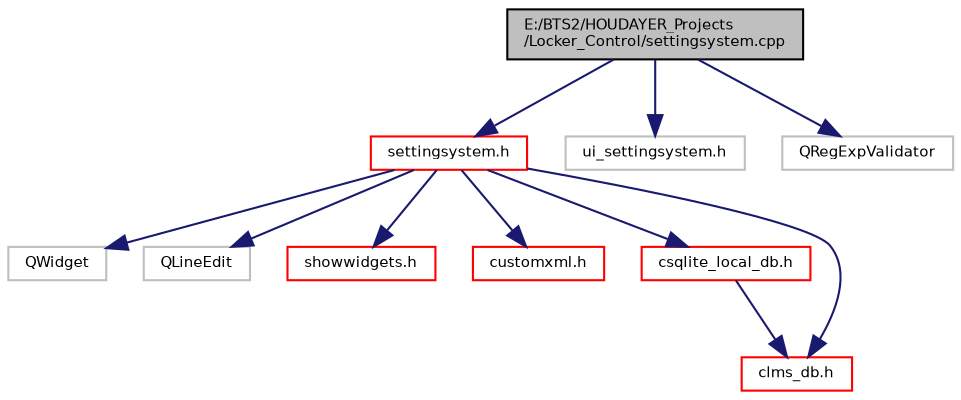 digraph "E:/BTS2/HOUDAYER_Projects/Locker_Control/settingsystem.cpp"
{
 // INTERACTIVE_SVG=YES
  bgcolor="transparent";
  edge [fontname="Helvetica",fontsize="7",labelfontname="Helvetica",labelfontsize="7"];
  node [fontname="Helvetica",fontsize="7",shape=record];
  Node1 [label="E:/BTS2/HOUDAYER_Projects\l/Locker_Control/settingsystem.cpp",height=0.2,width=0.4,color="black", fillcolor="grey75", style="filled", fontcolor="black"];
  Node1 -> Node2 [color="midnightblue",fontsize="7",style="solid",fontname="Helvetica"];
  Node2 [label="settingsystem.h",height=0.2,width=0.4,color="red",URL="$settingsystem_8h.html"];
  Node2 -> Node3 [color="midnightblue",fontsize="7",style="solid",fontname="Helvetica"];
  Node3 [label="QWidget",height=0.2,width=0.4,color="grey75"];
  Node2 -> Node4 [color="midnightblue",fontsize="7",style="solid",fontname="Helvetica"];
  Node4 [label="QLineEdit",height=0.2,width=0.4,color="grey75"];
  Node2 -> Node5 [color="midnightblue",fontsize="7",style="solid",fontname="Helvetica"];
  Node5 [label="showwidgets.h",height=0.2,width=0.4,color="red",URL="$showwidgets_8h.html"];
  Node2 -> Node6 [color="midnightblue",fontsize="7",style="solid",fontname="Helvetica"];
  Node6 [label="customxml.h",height=0.2,width=0.4,color="red",URL="$customxml_8h.html"];
  Node2 -> Node7 [color="midnightblue",fontsize="7",style="solid",fontname="Helvetica"];
  Node7 [label="csqlite_local_db.h",height=0.2,width=0.4,color="red",URL="$csqlite__local__db_8h.html"];
  Node7 -> Node8 [color="midnightblue",fontsize="7",style="solid",fontname="Helvetica"];
  Node8 [label="clms_db.h",height=0.2,width=0.4,color="red",URL="$clms__db_8h.html"];
  Node2 -> Node8 [color="midnightblue",fontsize="7",style="solid",fontname="Helvetica"];
  Node1 -> Node9 [color="midnightblue",fontsize="7",style="solid",fontname="Helvetica"];
  Node9 [label="ui_settingsystem.h",height=0.2,width=0.4,color="grey75"];
  Node1 -> Node10 [color="midnightblue",fontsize="7",style="solid",fontname="Helvetica"];
  Node10 [label="QRegExpValidator",height=0.2,width=0.4,color="grey75"];
}
